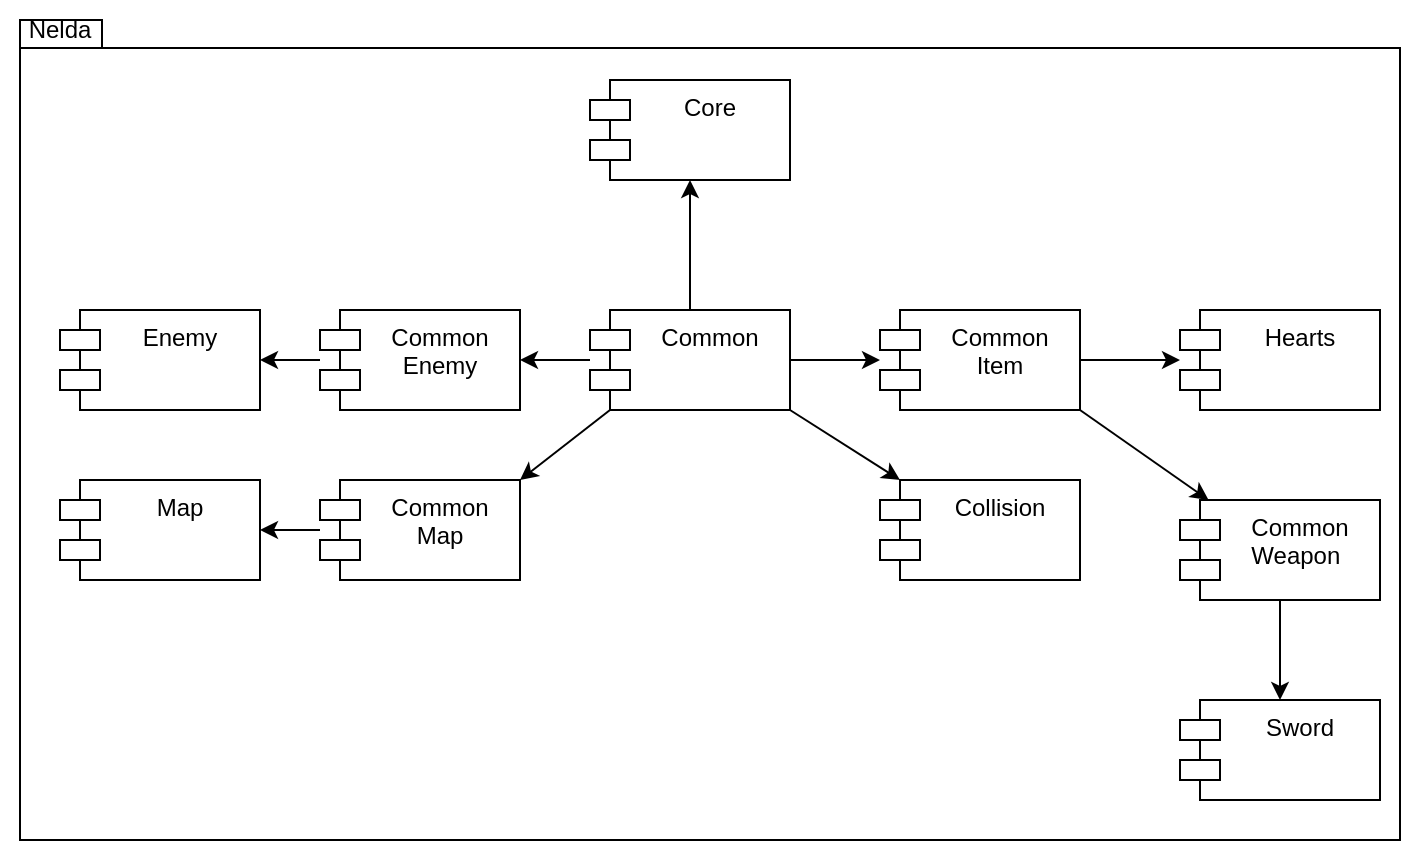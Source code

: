 <mxfile version="21.0.2" type="device"><diagram name="Page-1" id="5f0bae14-7c28-e335-631c-24af17079c00"><mxGraphModel dx="989" dy="514" grid="1" gridSize="10" guides="1" tooltips="1" connect="1" arrows="1" fold="1" page="1" pageScale="1" pageWidth="1100" pageHeight="850" background="none" math="0" shadow="0"><root><mxCell id="0"/><mxCell id="1" parent="0"/><mxCell id="cGXpMRvkfccIFrecqipb-5" value="" style="shape=folder;fontStyle=1;spacingTop=10;tabWidth=40;tabHeight=14;tabPosition=left;html=1;whiteSpace=wrap;labelBackgroundColor=none;" parent="1" vertex="1"><mxGeometry x="210" y="110" width="690" height="410" as="geometry"/></mxCell><mxCell id="cGXpMRvkfccIFrecqipb-8" style="rounded=0;orthogonalLoop=1;jettySize=auto;html=1;entryX=0.5;entryY=1;entryDx=0;entryDy=0;" parent="1" source="cGXpMRvkfccIFrecqipb-6" target="cGXpMRvkfccIFrecqipb-7" edge="1"><mxGeometry relative="1" as="geometry"/></mxCell><mxCell id="cGXpMRvkfccIFrecqipb-11" style="rounded=0;orthogonalLoop=1;jettySize=auto;html=1;exitX=1;exitY=1;exitDx=0;exitDy=0;entryX=0;entryY=0;entryDx=10;entryDy=0;entryPerimeter=0;" parent="1" source="cGXpMRvkfccIFrecqipb-6" target="cGXpMRvkfccIFrecqipb-9" edge="1"><mxGeometry relative="1" as="geometry"/></mxCell><mxCell id="cGXpMRvkfccIFrecqipb-13" style="edgeStyle=none;rounded=0;orthogonalLoop=1;jettySize=auto;html=1;exitX=1;exitY=0.5;exitDx=0;exitDy=0;" parent="1" source="cGXpMRvkfccIFrecqipb-6" target="cGXpMRvkfccIFrecqipb-12" edge="1"><mxGeometry relative="1" as="geometry"/></mxCell><mxCell id="cGXpMRvkfccIFrecqipb-24" style="edgeStyle=none;rounded=0;orthogonalLoop=1;jettySize=auto;html=1;exitX=0;exitY=1;exitDx=10;exitDy=0;exitPerimeter=0;entryX=1;entryY=0;entryDx=0;entryDy=0;" parent="1" source="cGXpMRvkfccIFrecqipb-6" target="cGXpMRvkfccIFrecqipb-22" edge="1"><mxGeometry relative="1" as="geometry"/></mxCell><mxCell id="cGXpMRvkfccIFrecqipb-26" style="edgeStyle=none;rounded=0;orthogonalLoop=1;jettySize=auto;html=1;" parent="1" source="cGXpMRvkfccIFrecqipb-6" target="cGXpMRvkfccIFrecqipb-20" edge="1"><mxGeometry relative="1" as="geometry"/></mxCell><mxCell id="cGXpMRvkfccIFrecqipb-6" value="Common" style="shape=module;align=left;spacingLeft=20;align=center;verticalAlign=top;labelBackgroundColor=none;" parent="1" vertex="1"><mxGeometry x="495" y="255" width="100" height="50" as="geometry"/></mxCell><mxCell id="cGXpMRvkfccIFrecqipb-7" value="Core" style="shape=module;align=left;spacingLeft=20;align=center;verticalAlign=top;labelBackgroundColor=none;" parent="1" vertex="1"><mxGeometry x="495" y="140" width="100" height="50" as="geometry"/></mxCell><mxCell id="cGXpMRvkfccIFrecqipb-9" value="Collision" style="shape=module;align=left;spacingLeft=20;align=center;verticalAlign=top;labelBackgroundColor=none;" parent="1" vertex="1"><mxGeometry x="640" y="340" width="100" height="50" as="geometry"/></mxCell><mxCell id="cGXpMRvkfccIFrecqipb-15" style="edgeStyle=none;rounded=0;orthogonalLoop=1;jettySize=auto;html=1;exitX=1;exitY=0.5;exitDx=0;exitDy=0;" parent="1" source="cGXpMRvkfccIFrecqipb-12" target="cGXpMRvkfccIFrecqipb-14" edge="1"><mxGeometry relative="1" as="geometry"/></mxCell><mxCell id="cGXpMRvkfccIFrecqipb-18" style="edgeStyle=none;rounded=0;orthogonalLoop=1;jettySize=auto;html=1;exitX=1;exitY=1;exitDx=0;exitDy=0;" parent="1" source="cGXpMRvkfccIFrecqipb-12" target="cGXpMRvkfccIFrecqipb-16" edge="1"><mxGeometry relative="1" as="geometry"/></mxCell><mxCell id="cGXpMRvkfccIFrecqipb-12" value="Common&#xA;Item" style="shape=module;align=left;spacingLeft=20;align=center;verticalAlign=top;labelBackgroundColor=none;" parent="1" vertex="1"><mxGeometry x="640" y="255" width="100" height="50" as="geometry"/></mxCell><mxCell id="cGXpMRvkfccIFrecqipb-14" value="Hearts" style="shape=module;align=left;spacingLeft=20;align=center;verticalAlign=top;labelBackgroundColor=none;" parent="1" vertex="1"><mxGeometry x="790" y="255" width="100" height="50" as="geometry"/></mxCell><mxCell id="cGXpMRvkfccIFrecqipb-19" style="edgeStyle=none;rounded=0;orthogonalLoop=1;jettySize=auto;html=1;" parent="1" source="cGXpMRvkfccIFrecqipb-16" target="cGXpMRvkfccIFrecqipb-17" edge="1"><mxGeometry relative="1" as="geometry"/></mxCell><mxCell id="cGXpMRvkfccIFrecqipb-16" value="&lt;div align=&quot;left&quot;&gt;Common&lt;/div&gt;&lt;div align=&quot;left&quot;&gt;Weapon&lt;/div&gt;" style="shape=module;align=left;spacingLeft=20;align=center;verticalAlign=top;labelBackgroundColor=none;whiteSpace=wrap;html=1;" parent="1" vertex="1"><mxGeometry x="790" y="350" width="100" height="50" as="geometry"/></mxCell><mxCell id="cGXpMRvkfccIFrecqipb-17" value="Sword" style="shape=module;align=left;spacingLeft=20;align=center;verticalAlign=top;labelBackgroundColor=none;" parent="1" vertex="1"><mxGeometry x="790" y="450" width="100" height="50" as="geometry"/></mxCell><mxCell id="cGXpMRvkfccIFrecqipb-27" style="edgeStyle=none;rounded=0;orthogonalLoop=1;jettySize=auto;html=1;" parent="1" source="cGXpMRvkfccIFrecqipb-20" target="cGXpMRvkfccIFrecqipb-21" edge="1"><mxGeometry relative="1" as="geometry"/></mxCell><mxCell id="cGXpMRvkfccIFrecqipb-20" value="Common&#xA;Enemy" style="shape=module;align=left;spacingLeft=20;align=center;verticalAlign=top;labelBackgroundColor=none;" parent="1" vertex="1"><mxGeometry x="360" y="255" width="100" height="50" as="geometry"/></mxCell><mxCell id="cGXpMRvkfccIFrecqipb-21" value="Enemy" style="shape=module;align=left;spacingLeft=20;align=center;verticalAlign=top;labelBackgroundColor=none;" parent="1" vertex="1"><mxGeometry x="230" y="255" width="100" height="50" as="geometry"/></mxCell><mxCell id="cGXpMRvkfccIFrecqipb-25" style="edgeStyle=none;rounded=0;orthogonalLoop=1;jettySize=auto;html=1;" parent="1" source="cGXpMRvkfccIFrecqipb-22" target="cGXpMRvkfccIFrecqipb-23" edge="1"><mxGeometry relative="1" as="geometry"/></mxCell><mxCell id="cGXpMRvkfccIFrecqipb-22" value="Common&#xA;Map" style="shape=module;align=left;spacingLeft=20;align=center;verticalAlign=top;labelBackgroundColor=none;" parent="1" vertex="1"><mxGeometry x="360" y="340" width="100" height="50" as="geometry"/></mxCell><mxCell id="cGXpMRvkfccIFrecqipb-23" value="Map" style="shape=module;align=left;spacingLeft=20;align=center;verticalAlign=top;labelBackgroundColor=none;" parent="1" vertex="1"><mxGeometry x="230" y="340" width="100" height="50" as="geometry"/></mxCell><mxCell id="cGXpMRvkfccIFrecqipb-29" value="Nelda" style="text;html=1;strokeColor=none;fillColor=none;align=center;verticalAlign=middle;whiteSpace=wrap;rounded=0;" parent="1" vertex="1"><mxGeometry x="200" y="100" width="60" height="30" as="geometry"/></mxCell></root></mxGraphModel></diagram></mxfile>